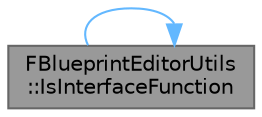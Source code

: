 digraph "FBlueprintEditorUtils::IsInterfaceFunction"
{
 // INTERACTIVE_SVG=YES
 // LATEX_PDF_SIZE
  bgcolor="transparent";
  edge [fontname=Helvetica,fontsize=10,labelfontname=Helvetica,labelfontsize=10];
  node [fontname=Helvetica,fontsize=10,shape=box,height=0.2,width=0.4];
  rankdir="LR";
  Node1 [id="Node000001",label="FBlueprintEditorUtils\l::IsInterfaceFunction",height=0.2,width=0.4,color="gray40", fillcolor="grey60", style="filled", fontcolor="black",tooltip="Checks if the given function is a part of an interface on this blueprint."];
  Node1 -> Node1 [id="edge1_Node000001_Node000001",color="steelblue1",style="solid",tooltip=" "];
}

